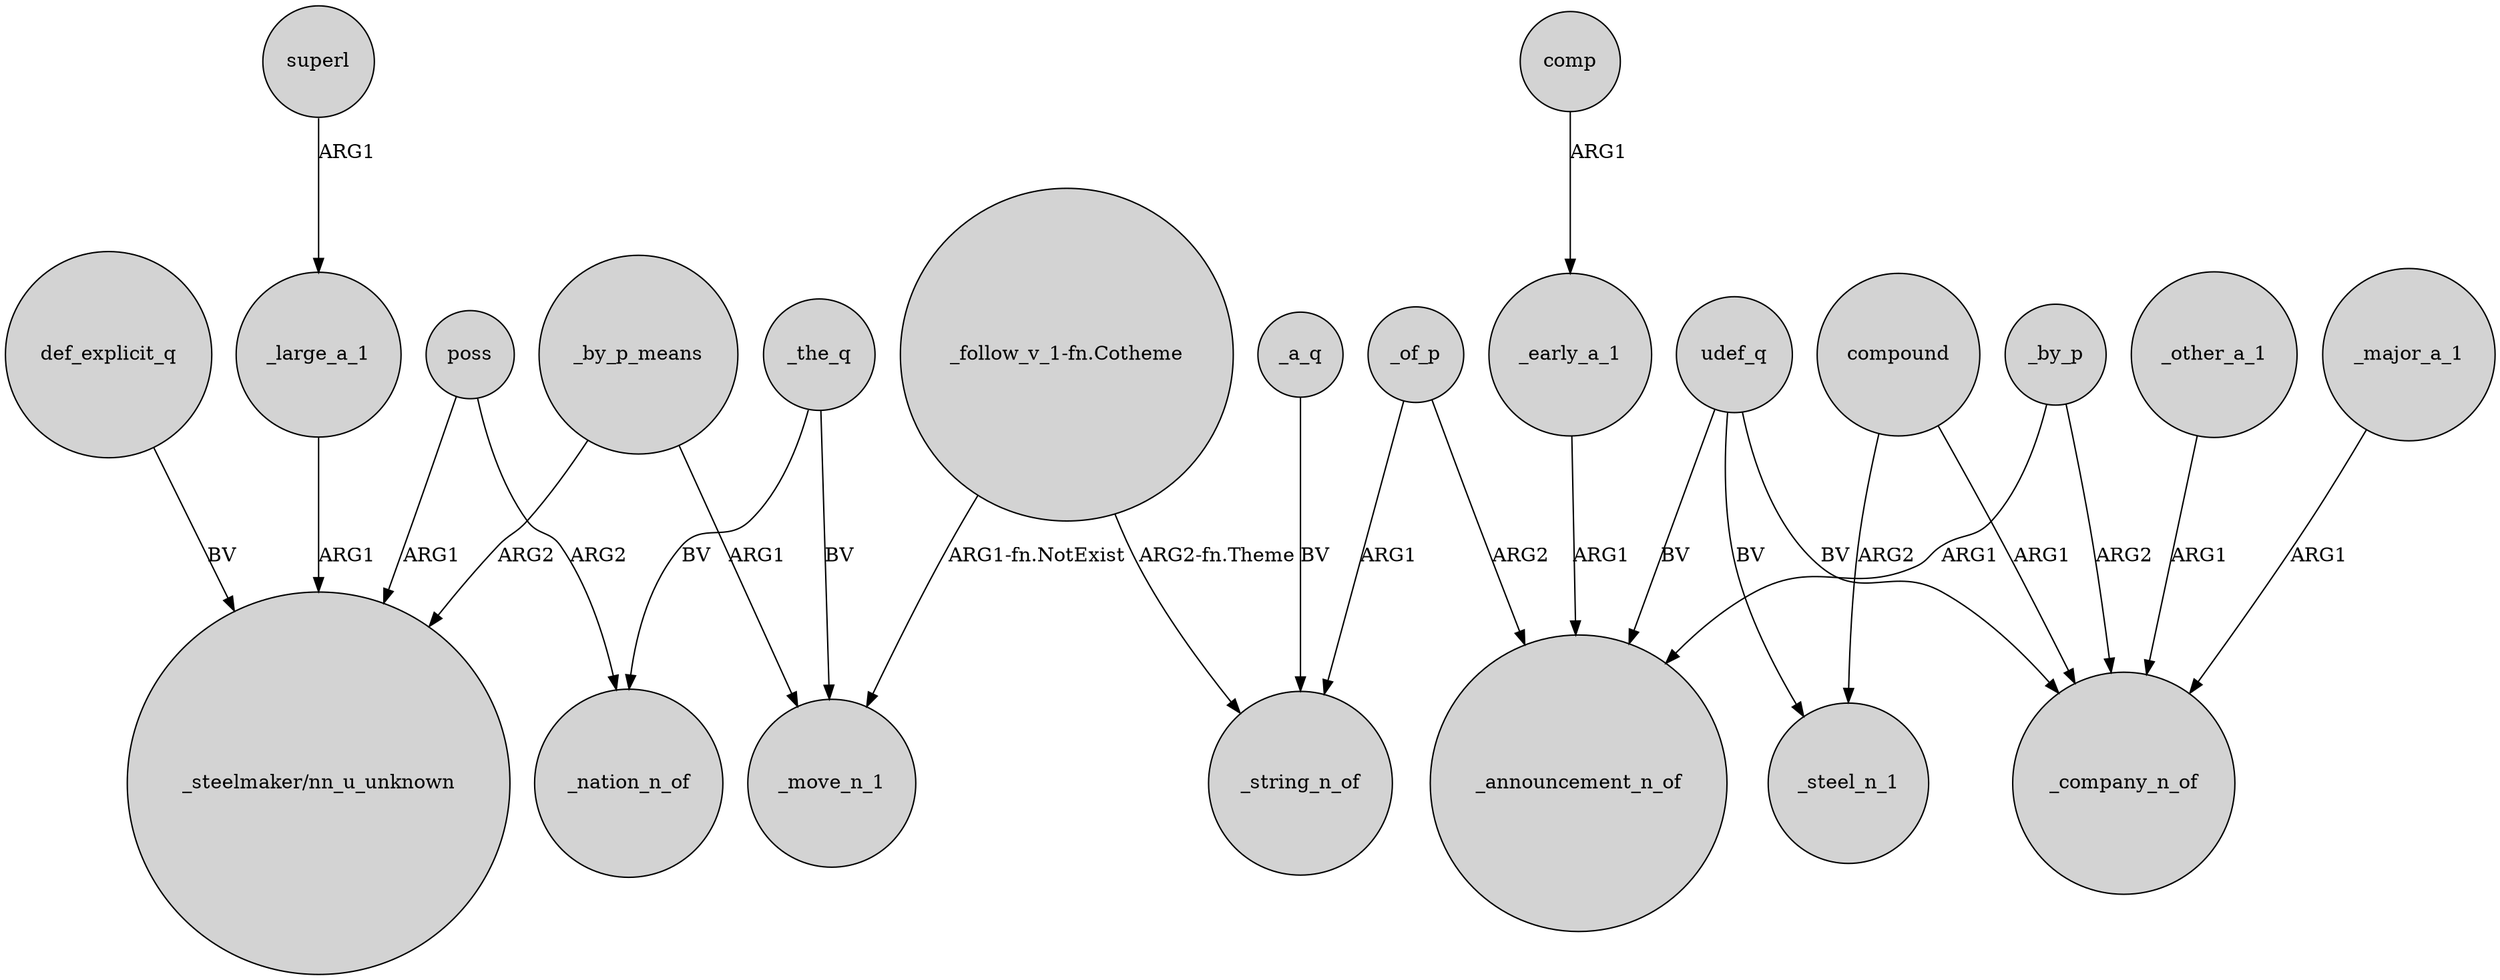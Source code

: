 digraph {
	node [shape=circle style=filled]
	superl -> _large_a_1 [label=ARG1]
	"_follow_v_1-fn.Cotheme" -> _move_n_1 [label="ARG1-fn.NotExist"]
	_by_p_means -> _move_n_1 [label=ARG1]
	_by_p_means -> "_steelmaker/nn_u_unknown" [label=ARG2]
	"_follow_v_1-fn.Cotheme" -> _string_n_of [label="ARG2-fn.Theme"]
	udef_q -> _steel_n_1 [label=BV]
	_the_q -> _move_n_1 [label=BV]
	poss -> "_steelmaker/nn_u_unknown" [label=ARG1]
	udef_q -> _announcement_n_of [label=BV]
	_of_p -> _announcement_n_of [label=ARG2]
	compound -> _company_n_of [label=ARG1]
	_of_p -> _string_n_of [label=ARG1]
	_the_q -> _nation_n_of [label=BV]
	_a_q -> _string_n_of [label=BV]
	_by_p -> _company_n_of [label=ARG2]
	poss -> _nation_n_of [label=ARG2]
	_by_p -> _announcement_n_of [label=ARG1]
	_early_a_1 -> _announcement_n_of [label=ARG1]
	_other_a_1 -> _company_n_of [label=ARG1]
	_large_a_1 -> "_steelmaker/nn_u_unknown" [label=ARG1]
	_major_a_1 -> _company_n_of [label=ARG1]
	udef_q -> _company_n_of [label=BV]
	def_explicit_q -> "_steelmaker/nn_u_unknown" [label=BV]
	comp -> _early_a_1 [label=ARG1]
	compound -> _steel_n_1 [label=ARG2]
}
